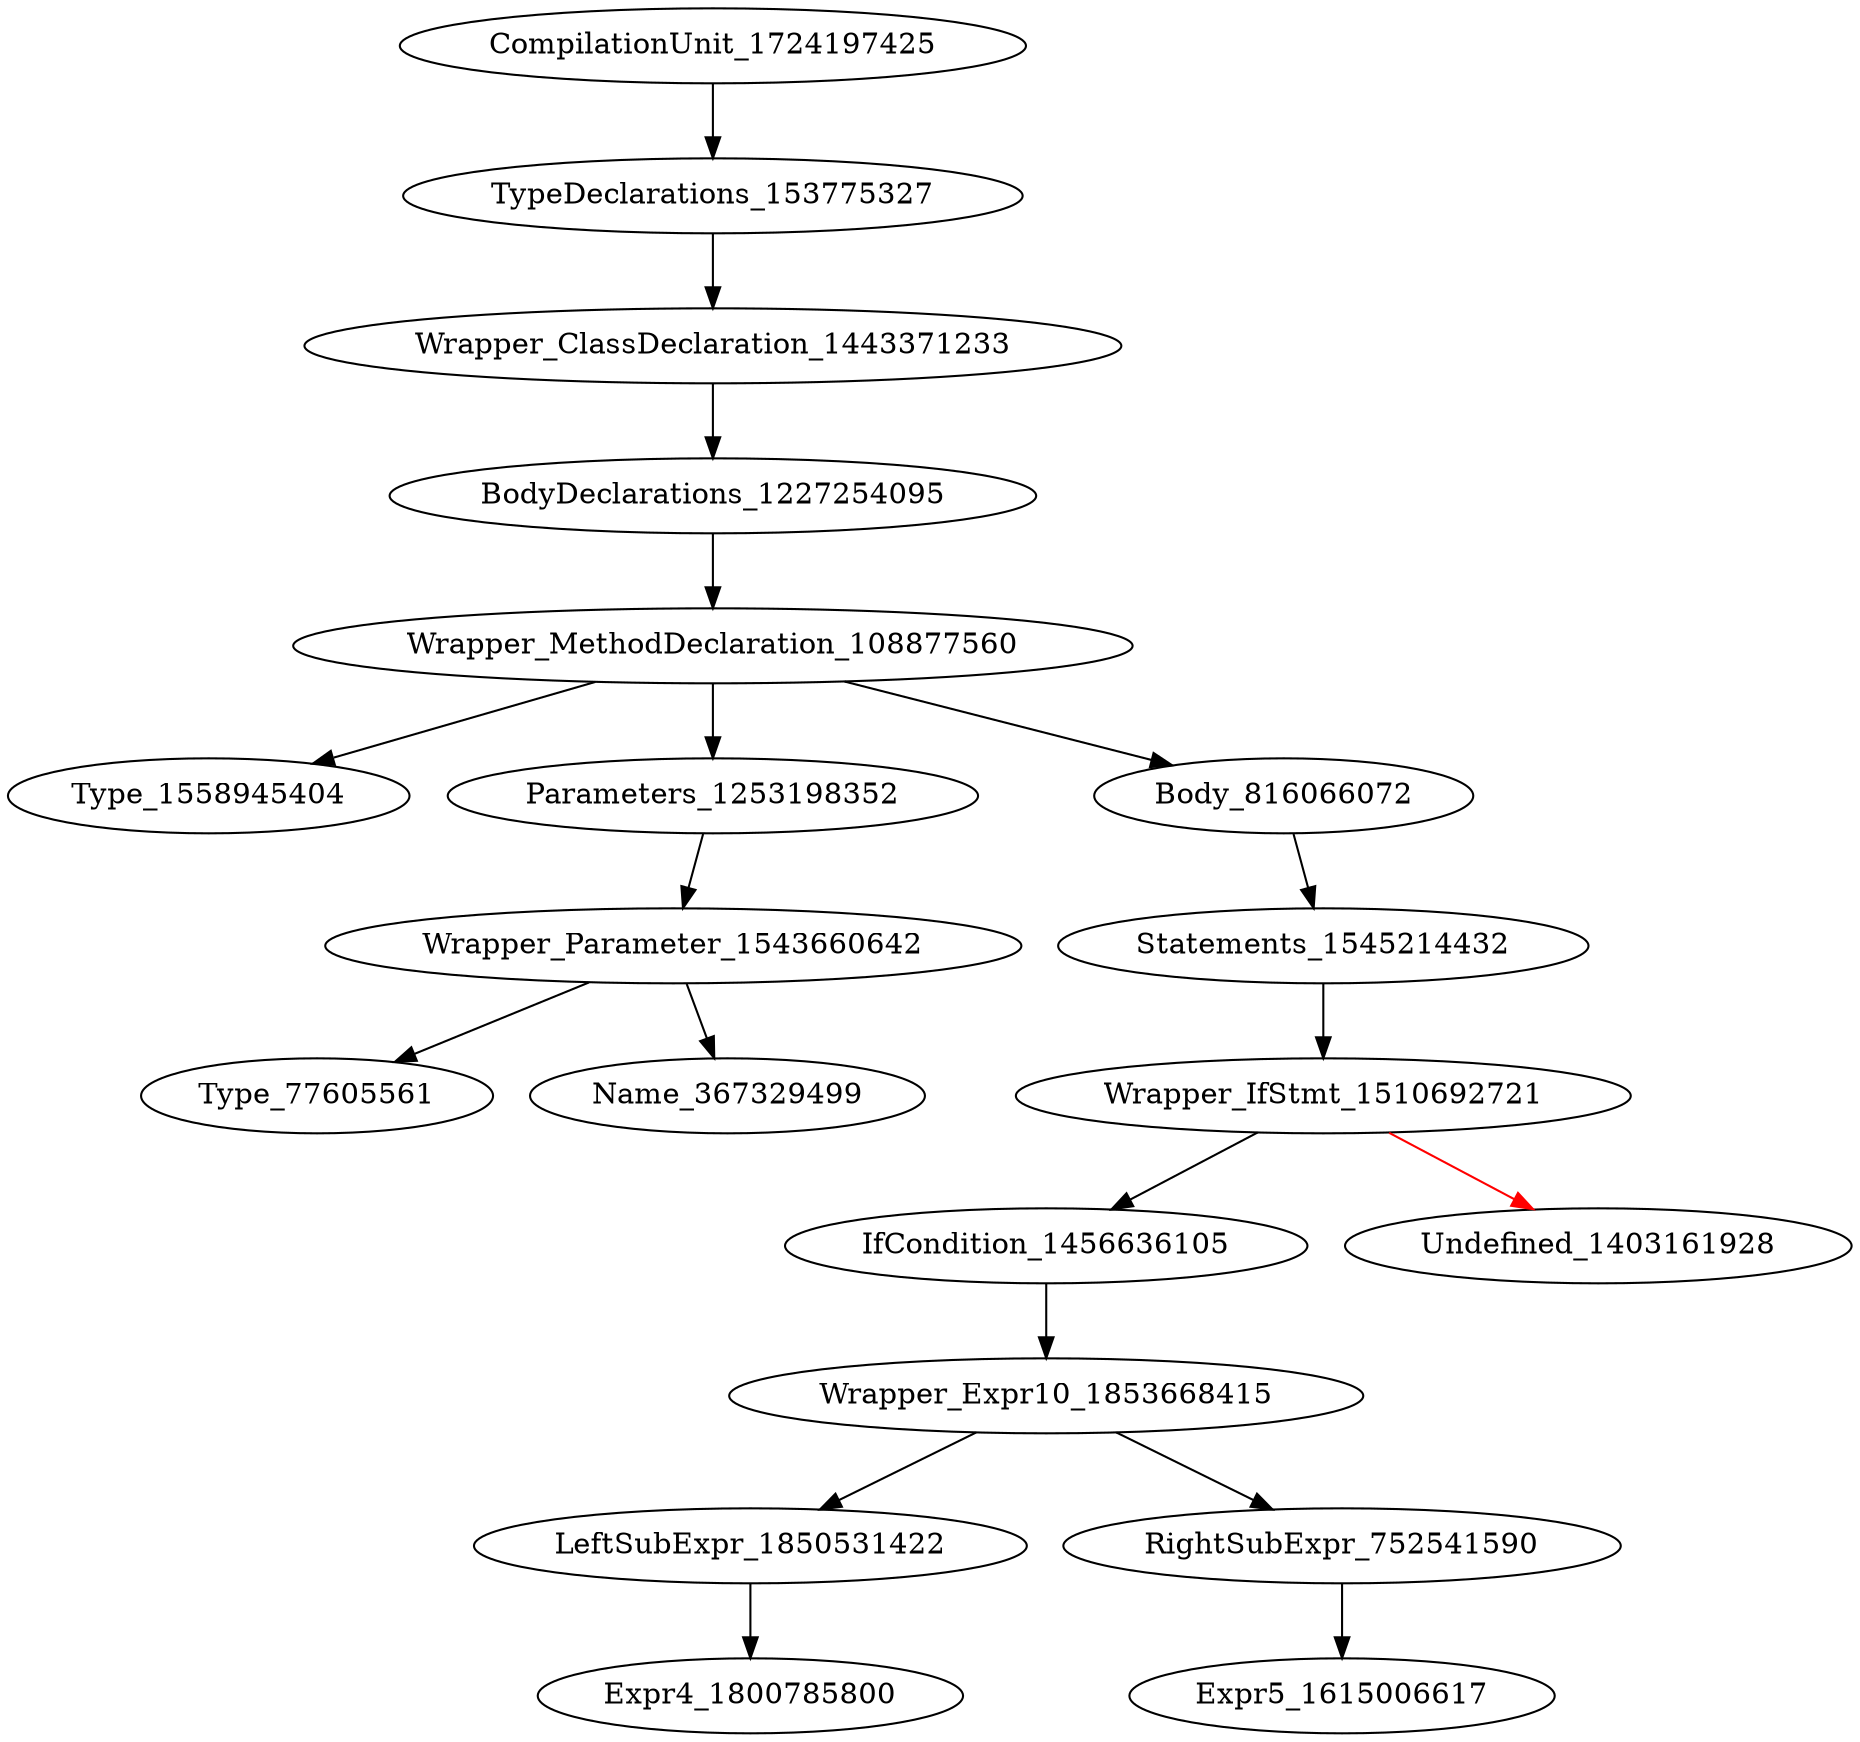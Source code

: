 digraph {
CompilationUnit_1724197425 -> TypeDeclarations_153775327
TypeDeclarations_153775327 -> Wrapper_ClassDeclaration_1443371233
Wrapper_ClassDeclaration_1443371233 -> BodyDeclarations_1227254095
BodyDeclarations_1227254095 -> Wrapper_MethodDeclaration_108877560
Wrapper_MethodDeclaration_108877560 -> Type_1558945404
Wrapper_MethodDeclaration_108877560 -> Parameters_1253198352
Wrapper_MethodDeclaration_108877560 -> Body_816066072
Parameters_1253198352 -> Wrapper_Parameter_1543660642
Body_816066072 -> Statements_1545214432
Wrapper_Parameter_1543660642 -> Type_77605561
Wrapper_Parameter_1543660642 -> Name_367329499
Statements_1545214432 -> Wrapper_IfStmt_1510692721
Wrapper_IfStmt_1510692721 -> IfCondition_1456636105
Wrapper_IfStmt_1510692721 -> Undefined_1403161928 [color = red] 
IfCondition_1456636105 -> Wrapper_Expr10_1853668415
Wrapper_Expr10_1853668415 -> LeftSubExpr_1850531422
Wrapper_Expr10_1853668415 -> RightSubExpr_752541590
LeftSubExpr_1850531422 -> Expr4_1800785800
RightSubExpr_752541590 -> Expr5_1615006617
}
